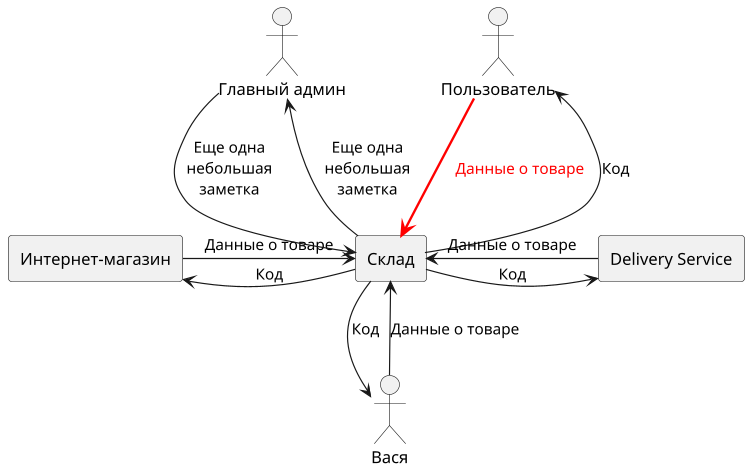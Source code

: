@startuml
scale 750 width
skinparam componentStyle rectangle

[Склад] as WMS

Пользователь -down-> WMS #line:red;line.bold;text:red  : Данные о товаре 
WMS -up-> Пользователь : Код
Вася --> WMS : Данные о товаре
WMS --> Вася : Код
[Delivery Service] -left-> WMS : Данные о товаре
WMS -right-> [Delivery Service] : Код
[Интернет-магазин] -right-> WMS : Данные о товаре
WMS -left-> [Интернет-магазин] : Код

:Главный админ: -down-> WMS : Еще одна\nнебольшая\nзаметка
WMS -up-> :Главный админ:  : Еще одна\nнебольшая\nзаметка
@enduml
